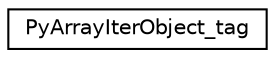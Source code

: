 digraph "Graphical Class Hierarchy"
{
 // LATEX_PDF_SIZE
  edge [fontname="Helvetica",fontsize="10",labelfontname="Helvetica",labelfontsize="10"];
  node [fontname="Helvetica",fontsize="10",shape=record];
  rankdir="LR";
  Node0 [label="PyArrayIterObject_tag",height=0.2,width=0.4,color="black", fillcolor="white", style="filled",URL="$structPyArrayIterObject__tag.html",tooltip=" "];
}
